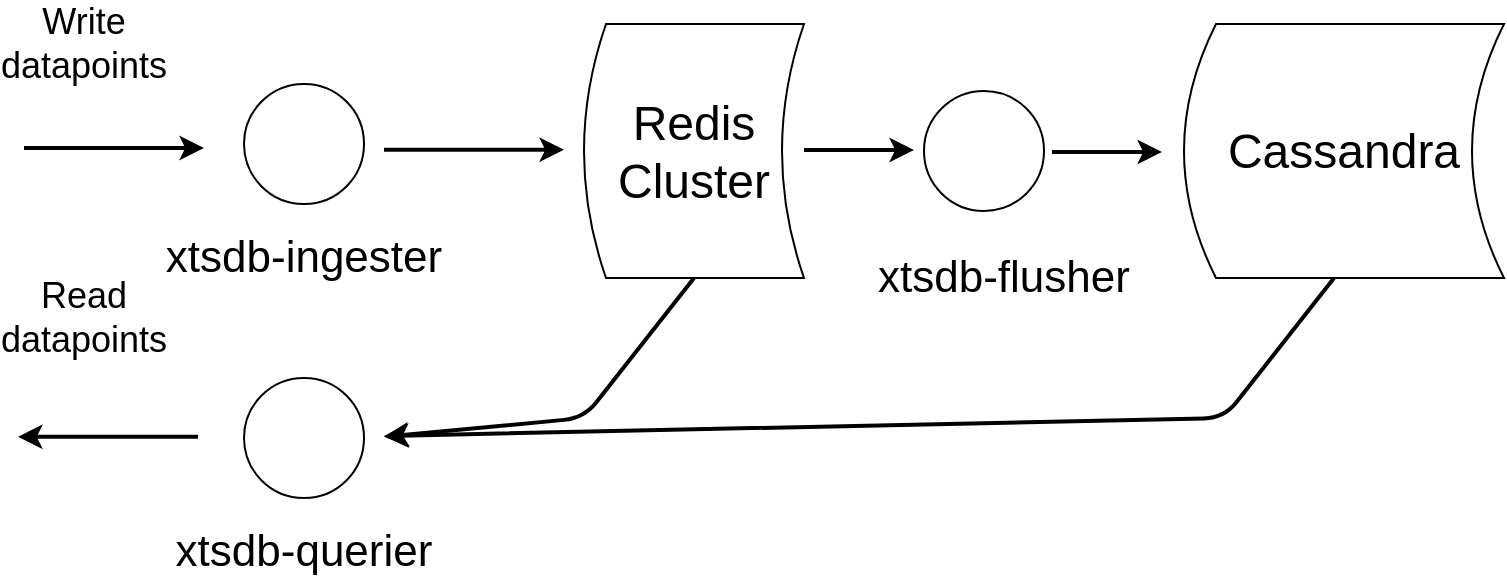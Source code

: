 <mxfile version="13.0.9">
    <diagram id="S_dYMVg61RHjxFxvlxL5" name="Page-1">
        <mxGraphModel dx="748" dy="529" grid="1" gridSize="10" guides="1" tooltips="1" connect="1" arrows="1" fold="1" page="1" pageScale="1" pageWidth="850" pageHeight="1100" math="0" shadow="0">
            <root>
                <mxCell id="0"/>
                <mxCell id="1" parent="0"/>
                <mxCell id="5" value="" style="ellipse;whiteSpace=wrap;html=1;aspect=fixed;" parent="1" vertex="1">
                    <mxGeometry x="220" y="93" width="60" height="60" as="geometry"/>
                </mxCell>
                <mxCell id="7" value="&lt;font style=&quot;font-size: 22px&quot;&gt;xtsdb-ingester&lt;/font&gt;" style="text;html=1;strokeColor=none;fillColor=none;align=center;verticalAlign=middle;whiteSpace=wrap;rounded=0;" parent="1" vertex="1">
                    <mxGeometry x="150" y="170" width="200" height="20" as="geometry"/>
                </mxCell>
                <mxCell id="11" value="&lt;font style=&quot;font-size: 24px&quot;&gt;Redis&lt;br&gt;Cluster&lt;/font&gt;" style="shape=dataStorage;whiteSpace=wrap;html=1;" parent="1" vertex="1">
                    <mxGeometry x="390" y="63" width="110" height="127" as="geometry"/>
                </mxCell>
                <mxCell id="12" value="" style="endArrow=classic;html=1;strokeWidth=2;" parent="1" edge="1">
                    <mxGeometry width="50" height="50" relative="1" as="geometry">
                        <mxPoint x="110" y="125" as="sourcePoint"/>
                        <mxPoint x="200" y="125" as="targetPoint"/>
                    </mxGeometry>
                </mxCell>
                <mxCell id="15" value="&lt;font style=&quot;font-size: 18px&quot;&gt;Write datapoints&lt;br&gt;&lt;/font&gt;" style="text;html=1;strokeColor=none;fillColor=none;align=center;verticalAlign=middle;whiteSpace=wrap;rounded=0;" parent="1" vertex="1">
                    <mxGeometry x="120" y="63" width="40" height="20" as="geometry"/>
                </mxCell>
                <mxCell id="16" value="&lt;span style=&quot;font-size: 24px&quot;&gt;Cassandra&lt;/span&gt;" style="shape=dataStorage;whiteSpace=wrap;html=1;" parent="1" vertex="1">
                    <mxGeometry x="690" y="63" width="160" height="127" as="geometry"/>
                </mxCell>
                <mxCell id="17" value="" style="ellipse;whiteSpace=wrap;html=1;aspect=fixed;" parent="1" vertex="1">
                    <mxGeometry x="220" y="240" width="60" height="60" as="geometry"/>
                </mxCell>
                <mxCell id="18" value="&lt;font style=&quot;font-size: 22px&quot;&gt;xtsdb-querier&lt;br&gt;&lt;/font&gt;" style="text;html=1;strokeColor=none;fillColor=none;align=center;verticalAlign=middle;whiteSpace=wrap;rounded=0;" parent="1" vertex="1">
                    <mxGeometry x="150" y="317" width="200" height="20" as="geometry"/>
                </mxCell>
                <mxCell id="19" value="" style="endArrow=none;html=1;strokeWidth=2;startArrow=classic;startFill=1;endFill=0;" parent="1" edge="1">
                    <mxGeometry width="50" height="50" relative="1" as="geometry">
                        <mxPoint x="107" y="269.41" as="sourcePoint"/>
                        <mxPoint x="197" y="269.41" as="targetPoint"/>
                    </mxGeometry>
                </mxCell>
                <mxCell id="20" value="&lt;font style=&quot;font-size: 18px&quot;&gt;Read&lt;br&gt;datapoints&lt;br&gt;&lt;/font&gt;" style="text;html=1;strokeColor=none;fillColor=none;align=center;verticalAlign=middle;whiteSpace=wrap;rounded=0;" parent="1" vertex="1">
                    <mxGeometry x="120" y="200" width="40" height="20" as="geometry"/>
                </mxCell>
                <mxCell id="21" value="" style="endArrow=classic;html=1;strokeWidth=2;" parent="1" edge="1">
                    <mxGeometry width="50" height="50" relative="1" as="geometry">
                        <mxPoint x="290" y="125.91" as="sourcePoint"/>
                        <mxPoint x="380" y="125.91" as="targetPoint"/>
                    </mxGeometry>
                </mxCell>
                <mxCell id="24" value="" style="ellipse;whiteSpace=wrap;html=1;aspect=fixed;" parent="1" vertex="1">
                    <mxGeometry x="560" y="96.5" width="60" height="60" as="geometry"/>
                </mxCell>
                <mxCell id="25" value="&lt;font style=&quot;font-size: 22px&quot;&gt;xtsdb-flusher&lt;br&gt;&lt;/font&gt;" style="text;html=1;strokeColor=none;fillColor=none;align=center;verticalAlign=middle;whiteSpace=wrap;rounded=0;" parent="1" vertex="1">
                    <mxGeometry x="500" y="180" width="200" height="20" as="geometry"/>
                </mxCell>
                <mxCell id="26" value="" style="endArrow=classic;html=1;strokeWidth=2;" parent="1" edge="1">
                    <mxGeometry width="50" height="50" relative="1" as="geometry">
                        <mxPoint x="500" y="126" as="sourcePoint"/>
                        <mxPoint x="555" y="126" as="targetPoint"/>
                        <Array as="points">
                            <mxPoint x="545" y="126"/>
                        </Array>
                    </mxGeometry>
                </mxCell>
                <mxCell id="27" value="" style="endArrow=classic;html=1;strokeWidth=2;" parent="1" edge="1">
                    <mxGeometry width="50" height="50" relative="1" as="geometry">
                        <mxPoint x="624" y="127" as="sourcePoint"/>
                        <mxPoint x="679" y="127" as="targetPoint"/>
                        <Array as="points">
                            <mxPoint x="669" y="127"/>
                        </Array>
                    </mxGeometry>
                </mxCell>
                <mxCell id="29" value="" style="endArrow=none;html=1;strokeWidth=2;startArrow=classic;startFill=1;endFill=0;entryX=0.5;entryY=1;entryDx=0;entryDy=0;" parent="1" target="11" edge="1">
                    <mxGeometry width="50" height="50" relative="1" as="geometry">
                        <mxPoint x="290" y="269.41" as="sourcePoint"/>
                        <mxPoint x="380" y="269.41" as="targetPoint"/>
                        <Array as="points">
                            <mxPoint x="390" y="260"/>
                        </Array>
                    </mxGeometry>
                </mxCell>
                <mxCell id="30" value="" style="endArrow=none;html=1;strokeWidth=2;startArrow=classic;startFill=1;endFill=0;entryX=0.5;entryY=1;entryDx=0;entryDy=0;" parent="1" edge="1">
                    <mxGeometry width="50" height="50" relative="1" as="geometry">
                        <mxPoint x="290" y="269" as="sourcePoint"/>
                        <mxPoint x="765" y="190.0" as="targetPoint"/>
                        <Array as="points">
                            <mxPoint x="710" y="260"/>
                        </Array>
                    </mxGeometry>
                </mxCell>
            </root>
        </mxGraphModel>
    </diagram>
</mxfile>
